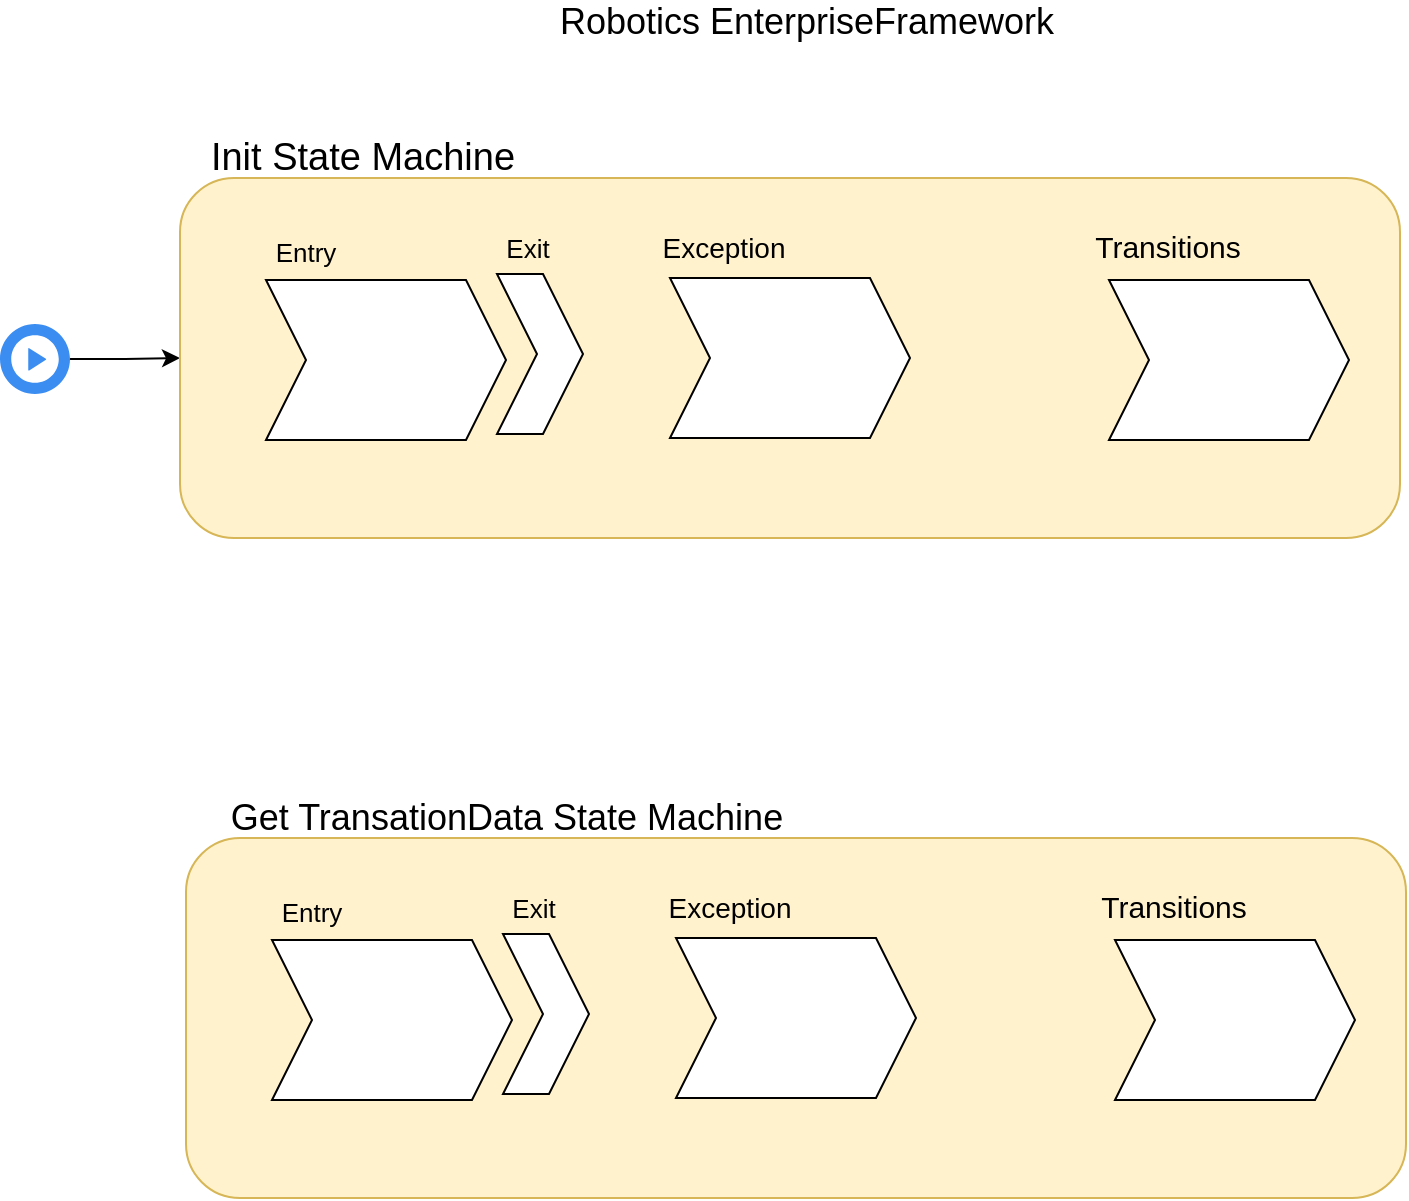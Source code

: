 <mxfile version="10.5.4" type="github"><diagram id="IKV4z1H7VuUXs0PfSjeb" name="Page-1"><mxGraphModel dx="988" dy="540" grid="0" gridSize="10" guides="1" tooltips="1" connect="1" arrows="1" fold="1" page="1" pageScale="1" pageWidth="850" pageHeight="1100" math="0" shadow="0"><root><mxCell id="0"/><mxCell id="1" parent="0"/><mxCell id="IMuyHGTE-vp5kWRqIGuT-4" style="edgeStyle=orthogonalEdgeStyle;rounded=0;orthogonalLoop=1;jettySize=auto;html=1;" edge="1" parent="1" source="IMuyHGTE-vp5kWRqIGuT-1" target="IMuyHGTE-vp5kWRqIGuT-3"><mxGeometry relative="1" as="geometry"/></mxCell><mxCell id="IMuyHGTE-vp5kWRqIGuT-1" value="" style="html=1;aspect=fixed;strokeColor=none;shadow=0;align=center;verticalAlign=top;fillColor=#3B8DF1;shape=mxgraph.gcp2.play_start" vertex="1" parent="1"><mxGeometry x="115" y="253" width="35" height="35" as="geometry"/></mxCell><mxCell id="IMuyHGTE-vp5kWRqIGuT-3" value="" style="rounded=1;whiteSpace=wrap;html=1;fillColor=#fff2cc;strokeColor=#d6b656;" vertex="1" parent="1"><mxGeometry x="205" y="180" width="610" height="180" as="geometry"/></mxCell><mxCell id="IMuyHGTE-vp5kWRqIGuT-5" value="&lt;font style=&quot;font-size: 19px;&quot;&gt;Init&lt;/font&gt; &lt;font style=&quot;font-size: 19px;&quot;&gt;State Machine&lt;/font&gt;" style="text;html=1;strokeColor=none;fillColor=none;align=center;verticalAlign=middle;whiteSpace=wrap;rounded=0;fontSize=19;" vertex="1" parent="1"><mxGeometry x="199" y="160" width="195" height="20" as="geometry"/></mxCell><mxCell id="IMuyHGTE-vp5kWRqIGuT-6" value="Robotics EnterpriseFramework" style="text;html=1;strokeColor=none;fillColor=none;align=center;verticalAlign=middle;whiteSpace=wrap;rounded=0;fontSize=18;" vertex="1" parent="1"><mxGeometry x="385" y="92" width="267" height="20" as="geometry"/></mxCell><mxCell id="IMuyHGTE-vp5kWRqIGuT-12" value="" style="shape=step;perimeter=stepPerimeter;whiteSpace=wrap;html=1;fixedSize=1;fontSize=18;" vertex="1" parent="1"><mxGeometry x="248" y="231" width="120" height="80" as="geometry"/></mxCell><mxCell id="IMuyHGTE-vp5kWRqIGuT-13" value="" style="shape=step;perimeter=stepPerimeter;whiteSpace=wrap;html=1;fixedSize=1;fontSize=18;" vertex="1" parent="1"><mxGeometry x="363.5" y="228" width="43" height="80" as="geometry"/></mxCell><mxCell id="IMuyHGTE-vp5kWRqIGuT-14" value="&lt;font style=&quot;font-size: 13px&quot;&gt;Entry&lt;/font&gt;" style="text;html=1;strokeColor=none;fillColor=none;align=center;verticalAlign=middle;whiteSpace=wrap;rounded=0;fontSize=18;" vertex="1" parent="1"><mxGeometry x="248" y="206" width="40" height="20" as="geometry"/></mxCell><mxCell id="IMuyHGTE-vp5kWRqIGuT-15" value="&lt;font style=&quot;font-size: 13px&quot;&gt;Exit&lt;/font&gt;" style="text;html=1;strokeColor=none;fillColor=none;align=center;verticalAlign=middle;whiteSpace=wrap;rounded=0;fontSize=18;" vertex="1" parent="1"><mxGeometry x="359" y="204" width="40" height="20" as="geometry"/></mxCell><mxCell id="IMuyHGTE-vp5kWRqIGuT-17" value="" style="shape=step;perimeter=stepPerimeter;whiteSpace=wrap;html=1;fixedSize=1;fontSize=18;" vertex="1" parent="1"><mxGeometry x="450" y="230" width="120" height="80" as="geometry"/></mxCell><mxCell id="IMuyHGTE-vp5kWRqIGuT-18" value="&lt;font style=&quot;font-size: 14px&quot;&gt;Exception&lt;/font&gt;" style="text;html=1;strokeColor=none;fillColor=none;align=center;verticalAlign=middle;whiteSpace=wrap;rounded=0;fontSize=18;" vertex="1" parent="1"><mxGeometry x="457" y="204" width="40" height="20" as="geometry"/></mxCell><mxCell id="IMuyHGTE-vp5kWRqIGuT-20" value="" style="shape=step;perimeter=stepPerimeter;whiteSpace=wrap;html=1;fixedSize=1;fontSize=18;" vertex="1" parent="1"><mxGeometry x="669.5" y="231" width="120" height="80" as="geometry"/></mxCell><mxCell id="IMuyHGTE-vp5kWRqIGuT-21" value="&lt;font style=&quot;font-size: 15px&quot;&gt;Transitions&lt;/font&gt;" style="text;html=1;strokeColor=none;fillColor=none;align=center;verticalAlign=middle;whiteSpace=wrap;rounded=0;fontSize=18;" vertex="1" parent="1"><mxGeometry x="678.5" y="204" width="40" height="20" as="geometry"/></mxCell><mxCell id="IMuyHGTE-vp5kWRqIGuT-32" value="" style="rounded=1;whiteSpace=wrap;html=1;fillColor=#fff2cc;strokeColor=#d6b656;" vertex="1" parent="1"><mxGeometry x="208" y="510" width="610" height="180" as="geometry"/></mxCell><mxCell id="IMuyHGTE-vp5kWRqIGuT-33" value="&lt;font style=&quot;font-size: 18px&quot;&gt;Get TransationData&lt;/font&gt;&lt;font style=&quot;font-size: 18px&quot;&gt; &lt;/font&gt;&lt;font style=&quot;font-size: 18px&quot;&gt;State Machine&lt;/font&gt;" style="text;html=1;strokeColor=none;fillColor=none;align=center;verticalAlign=middle;whiteSpace=wrap;rounded=0;" vertex="1" parent="1"><mxGeometry x="215" y="490" width="307" height="20" as="geometry"/></mxCell><mxCell id="IMuyHGTE-vp5kWRqIGuT-34" value="" style="shape=step;perimeter=stepPerimeter;whiteSpace=wrap;html=1;fixedSize=1;fontSize=18;" vertex="1" parent="1"><mxGeometry x="251" y="561" width="120" height="80" as="geometry"/></mxCell><mxCell id="IMuyHGTE-vp5kWRqIGuT-35" value="" style="shape=step;perimeter=stepPerimeter;whiteSpace=wrap;html=1;fixedSize=1;fontSize=18;" vertex="1" parent="1"><mxGeometry x="366.5" y="558" width="43" height="80" as="geometry"/></mxCell><mxCell id="IMuyHGTE-vp5kWRqIGuT-36" value="&lt;font style=&quot;font-size: 13px&quot;&gt;Entry&lt;/font&gt;" style="text;html=1;strokeColor=none;fillColor=none;align=center;verticalAlign=middle;whiteSpace=wrap;rounded=0;fontSize=18;" vertex="1" parent="1"><mxGeometry x="251" y="536" width="40" height="20" as="geometry"/></mxCell><mxCell id="IMuyHGTE-vp5kWRqIGuT-37" value="&lt;font style=&quot;font-size: 13px&quot;&gt;Exit&lt;/font&gt;" style="text;html=1;strokeColor=none;fillColor=none;align=center;verticalAlign=middle;whiteSpace=wrap;rounded=0;fontSize=18;" vertex="1" parent="1"><mxGeometry x="362" y="534" width="40" height="20" as="geometry"/></mxCell><mxCell id="IMuyHGTE-vp5kWRqIGuT-38" value="" style="shape=step;perimeter=stepPerimeter;whiteSpace=wrap;html=1;fixedSize=1;fontSize=18;" vertex="1" parent="1"><mxGeometry x="453" y="560" width="120" height="80" as="geometry"/></mxCell><mxCell id="IMuyHGTE-vp5kWRqIGuT-39" value="&lt;font style=&quot;font-size: 14px&quot;&gt;Exception&lt;/font&gt;" style="text;html=1;strokeColor=none;fillColor=none;align=center;verticalAlign=middle;whiteSpace=wrap;rounded=0;fontSize=18;" vertex="1" parent="1"><mxGeometry x="460" y="534" width="40" height="20" as="geometry"/></mxCell><mxCell id="IMuyHGTE-vp5kWRqIGuT-40" value="" style="shape=step;perimeter=stepPerimeter;whiteSpace=wrap;html=1;fixedSize=1;fontSize=18;" vertex="1" parent="1"><mxGeometry x="672.5" y="561" width="120" height="80" as="geometry"/></mxCell><mxCell id="IMuyHGTE-vp5kWRqIGuT-41" value="&lt;font style=&quot;font-size: 15px&quot;&gt;Transitions&lt;/font&gt;" style="text;html=1;strokeColor=none;fillColor=none;align=center;verticalAlign=middle;whiteSpace=wrap;rounded=0;fontSize=18;" vertex="1" parent="1"><mxGeometry x="681.5" y="534" width="40" height="20" as="geometry"/></mxCell></root></mxGraphModel></diagram></mxfile>